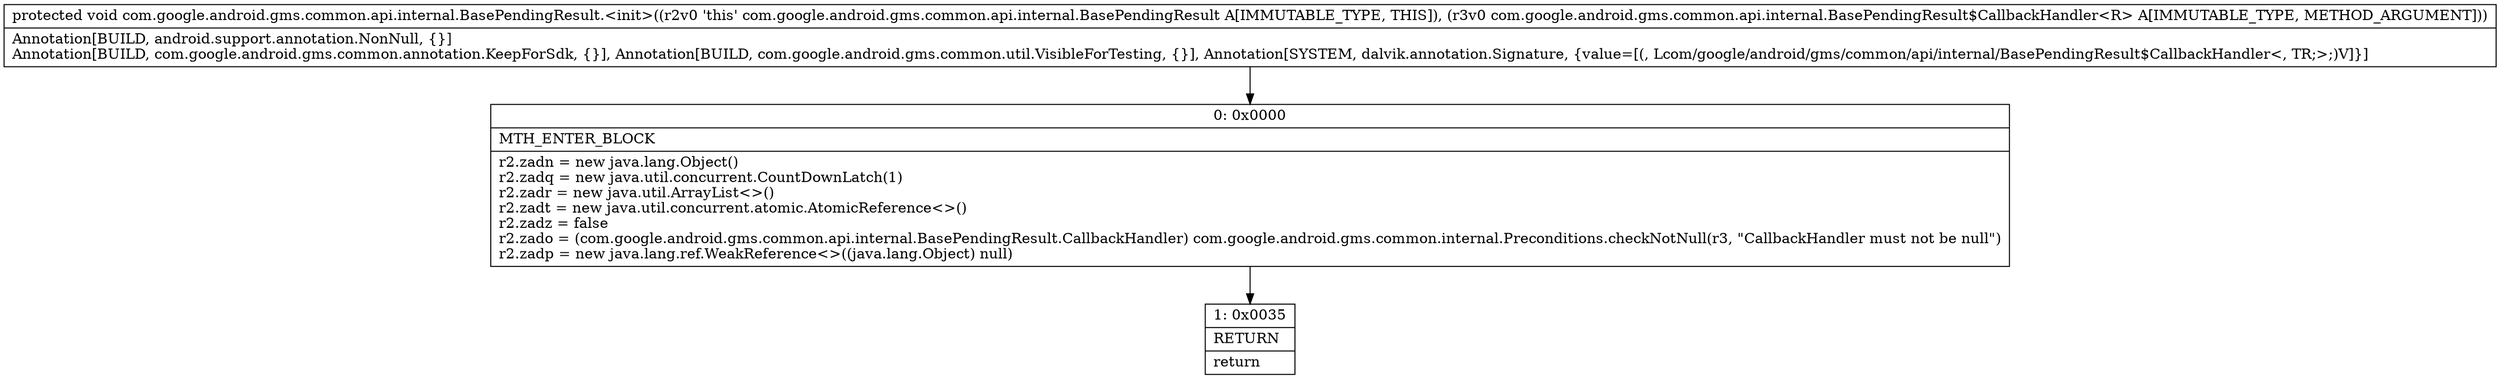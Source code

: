 digraph "CFG forcom.google.android.gms.common.api.internal.BasePendingResult.\<init\>(Lcom\/google\/android\/gms\/common\/api\/internal\/BasePendingResult$CallbackHandler;)V" {
Node_0 [shape=record,label="{0\:\ 0x0000|MTH_ENTER_BLOCK\l|r2.zadn = new java.lang.Object()\lr2.zadq = new java.util.concurrent.CountDownLatch(1)\lr2.zadr = new java.util.ArrayList\<\>()\lr2.zadt = new java.util.concurrent.atomic.AtomicReference\<\>()\lr2.zadz = false\lr2.zado = (com.google.android.gms.common.api.internal.BasePendingResult.CallbackHandler) com.google.android.gms.common.internal.Preconditions.checkNotNull(r3, \"CallbackHandler must not be null\")\lr2.zadp = new java.lang.ref.WeakReference\<\>((java.lang.Object) null)\l}"];
Node_1 [shape=record,label="{1\:\ 0x0035|RETURN\l|return\l}"];
MethodNode[shape=record,label="{protected void com.google.android.gms.common.api.internal.BasePendingResult.\<init\>((r2v0 'this' com.google.android.gms.common.api.internal.BasePendingResult A[IMMUTABLE_TYPE, THIS]), (r3v0 com.google.android.gms.common.api.internal.BasePendingResult$CallbackHandler\<R\> A[IMMUTABLE_TYPE, METHOD_ARGUMENT]))  | Annotation[BUILD, android.support.annotation.NonNull, \{\}]\lAnnotation[BUILD, com.google.android.gms.common.annotation.KeepForSdk, \{\}], Annotation[BUILD, com.google.android.gms.common.util.VisibleForTesting, \{\}], Annotation[SYSTEM, dalvik.annotation.Signature, \{value=[(, Lcom\/google\/android\/gms\/common\/api\/internal\/BasePendingResult$CallbackHandler\<, TR;\>;)V]\}]\l}"];
MethodNode -> Node_0;
Node_0 -> Node_1;
}

